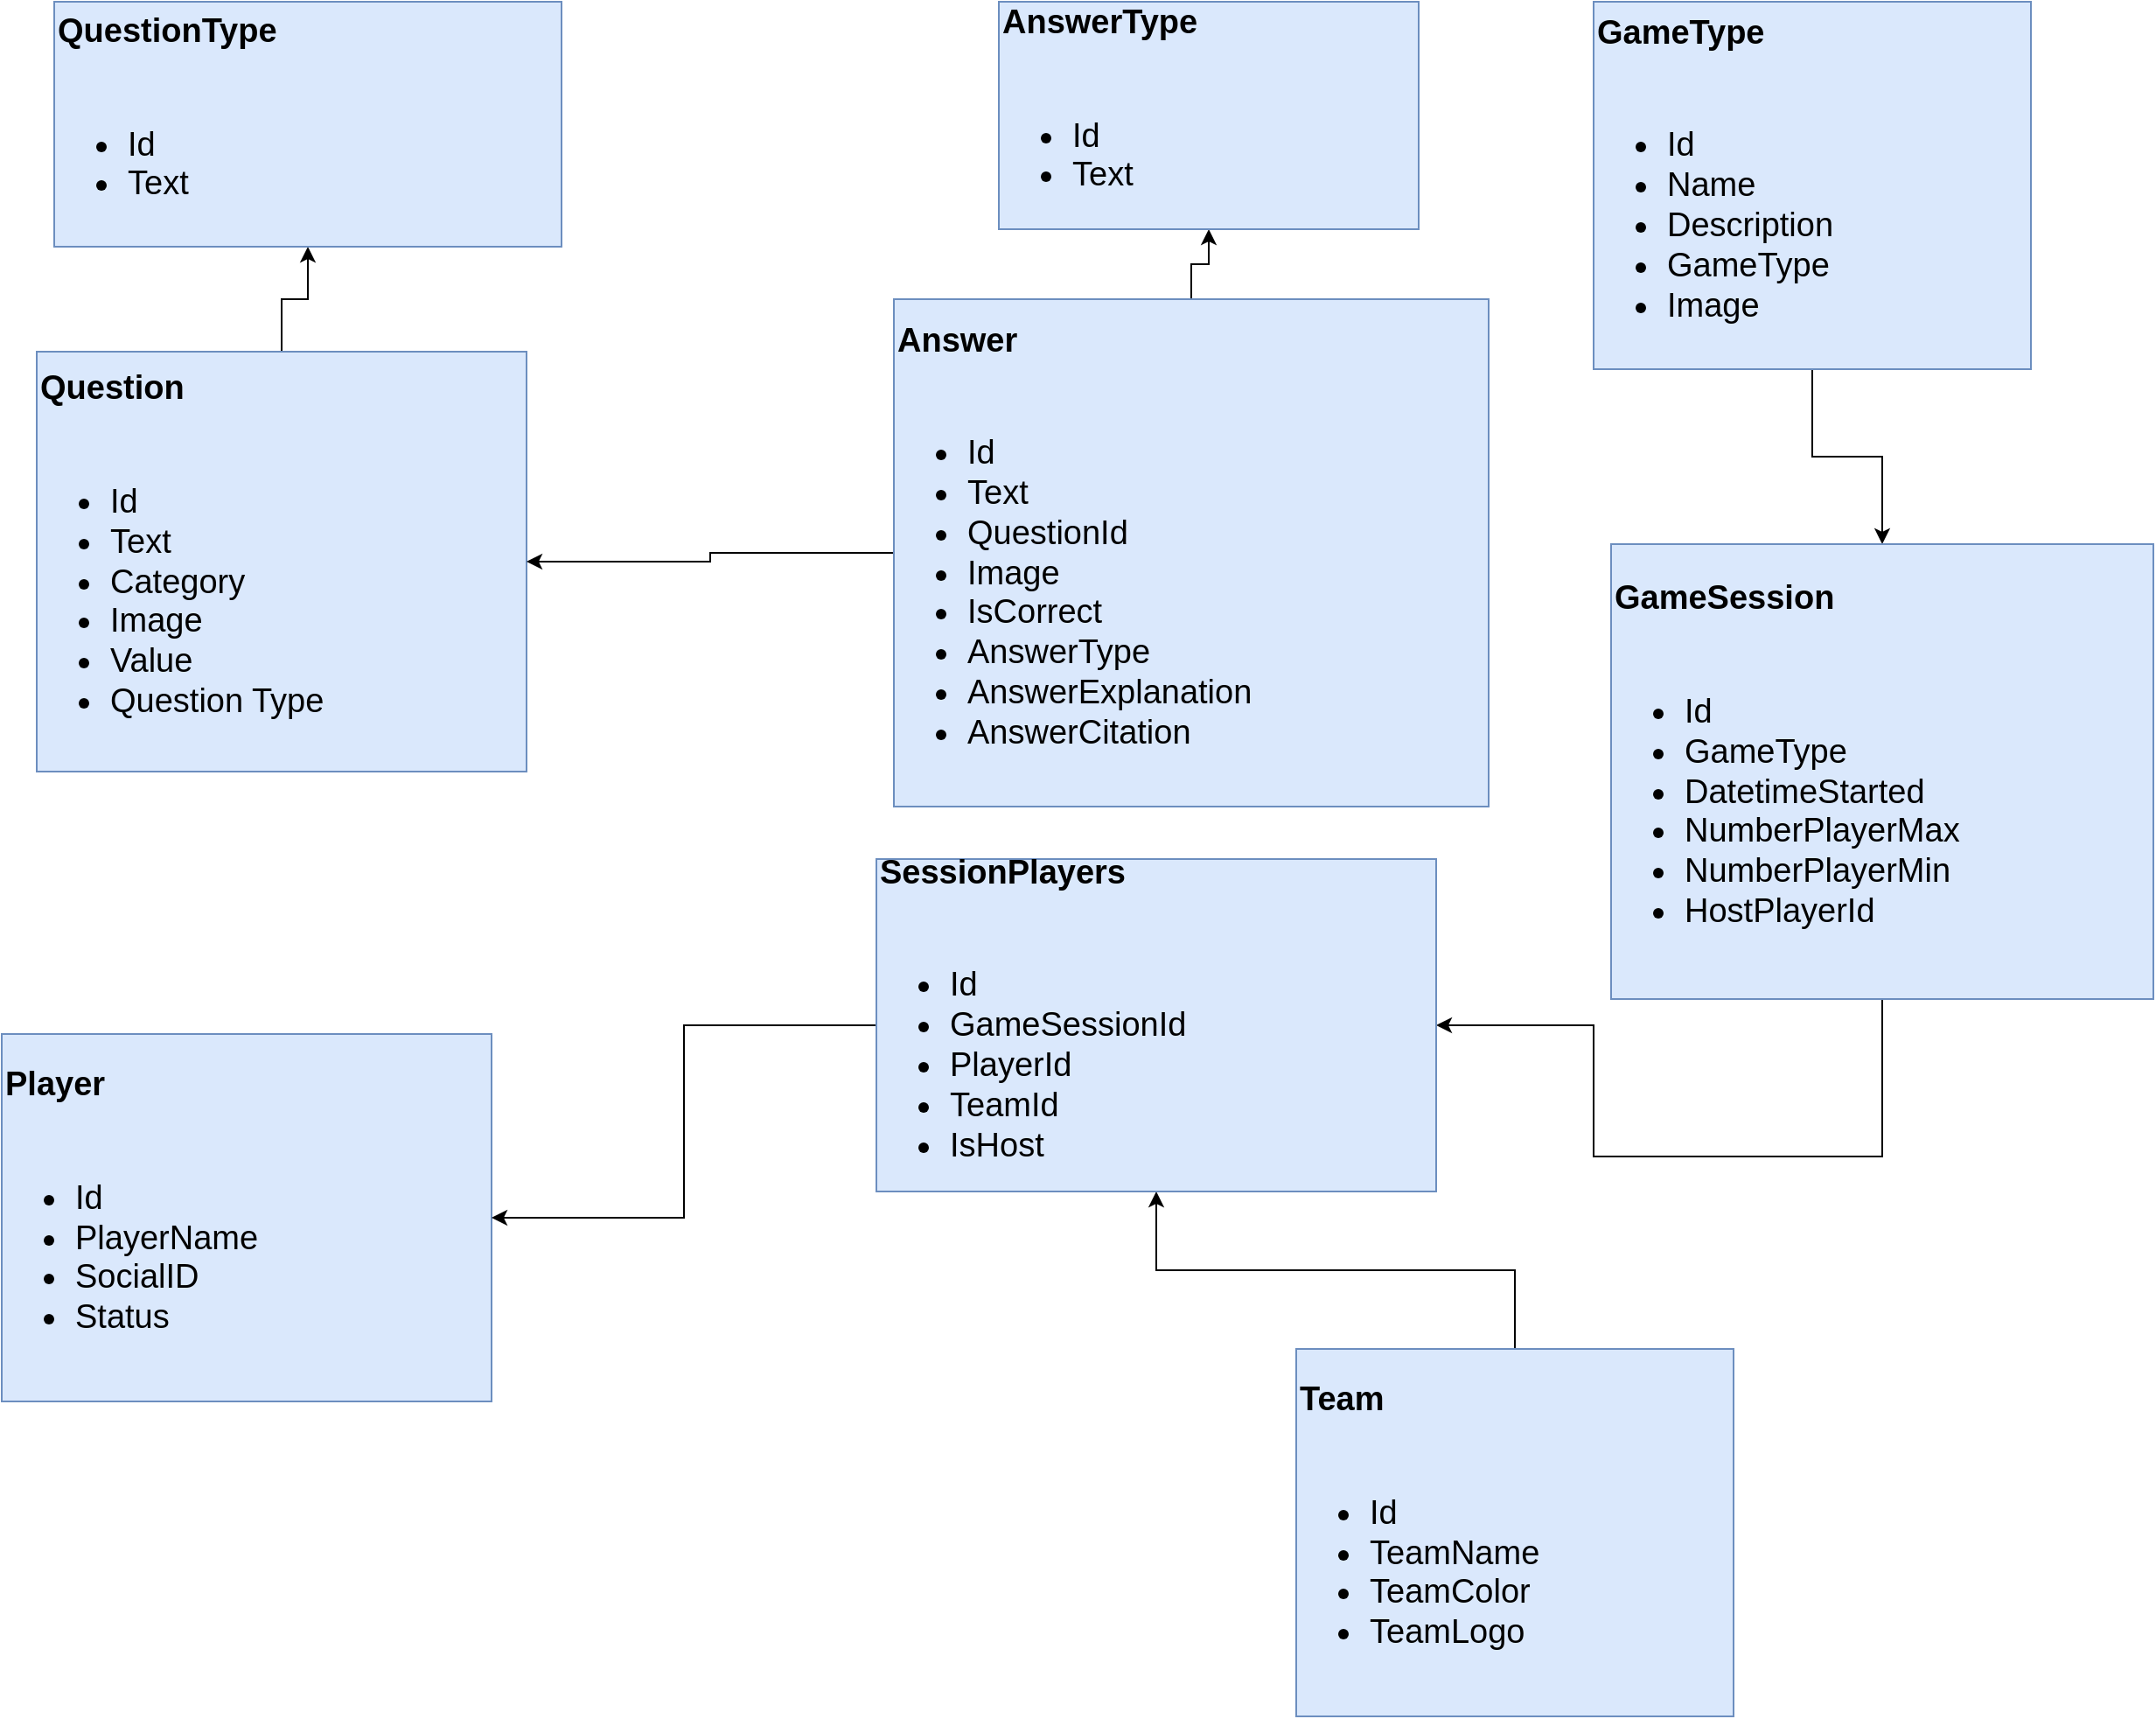 <mxfile version="13.8.1" type="google"><diagram id="7lAHV7HjRmYF7Kq_LR8G" name="Page-1"><mxGraphModel dx="2426" dy="1358" grid="1" gridSize="10" guides="1" tooltips="1" connect="1" arrows="1" fold="1" page="1" pageScale="1" pageWidth="850" pageHeight="1100" math="0" shadow="0"><root><mxCell id="0"/><mxCell id="1" parent="0"/><mxCell id="v2VLaa0s4SNmSXqchmij-5" style="edgeStyle=orthogonalEdgeStyle;rounded=0;orthogonalLoop=1;jettySize=auto;html=1;fontSize=19;" edge="1" parent="1" source="v2VLaa0s4SNmSXqchmij-1" target="v2VLaa0s4SNmSXqchmij-3"><mxGeometry relative="1" as="geometry"/></mxCell><mxCell id="v2VLaa0s4SNmSXqchmij-1" value="&lt;b style=&quot;font-size: 19px&quot;&gt;Question&lt;/b&gt;&lt;br style=&quot;font-size: 19px&quot;&gt;&lt;br style=&quot;font-size: 19px&quot;&gt;&lt;ul style=&quot;font-size: 19px&quot;&gt;&lt;li style=&quot;font-size: 19px&quot;&gt;Id&lt;/li&gt;&lt;li style=&quot;font-size: 19px&quot;&gt;Text&lt;/li&gt;&lt;li style=&quot;font-size: 19px&quot;&gt;Category&lt;/li&gt;&lt;li style=&quot;font-size: 19px&quot;&gt;Image&amp;nbsp;&lt;/li&gt;&lt;li style=&quot;font-size: 19px&quot;&gt;Value&lt;/li&gt;&lt;li style=&quot;font-size: 19px&quot;&gt;Question Type&lt;/li&gt;&lt;/ul&gt;" style="rounded=0;whiteSpace=wrap;html=1;align=left;fontSize=19;fillColor=#dae8fc;strokeColor=#6c8ebf;" vertex="1" parent="1"><mxGeometry x="150" y="220" width="280" height="240" as="geometry"/></mxCell><mxCell id="v2VLaa0s4SNmSXqchmij-6" style="edgeStyle=orthogonalEdgeStyle;rounded=0;orthogonalLoop=1;jettySize=auto;html=1;fontSize=19;" edge="1" parent="1" source="v2VLaa0s4SNmSXqchmij-2" target="v2VLaa0s4SNmSXqchmij-4"><mxGeometry relative="1" as="geometry"/></mxCell><mxCell id="v2VLaa0s4SNmSXqchmij-7" style="edgeStyle=orthogonalEdgeStyle;rounded=0;orthogonalLoop=1;jettySize=auto;html=1;fontSize=19;" edge="1" parent="1" source="v2VLaa0s4SNmSXqchmij-2" target="v2VLaa0s4SNmSXqchmij-1"><mxGeometry relative="1" as="geometry"/></mxCell><mxCell id="v2VLaa0s4SNmSXqchmij-2" value="&lt;b style=&quot;font-size: 19px&quot;&gt;Answer&lt;/b&gt;&lt;br style=&quot;font-size: 19px&quot;&gt;&lt;br style=&quot;font-size: 19px&quot;&gt;&lt;ul style=&quot;font-size: 19px&quot;&gt;&lt;li style=&quot;font-size: 19px&quot;&gt;Id&lt;/li&gt;&lt;li style=&quot;font-size: 19px&quot;&gt;Text&lt;/li&gt;&lt;li style=&quot;font-size: 19px&quot;&gt;QuestionId&lt;/li&gt;&lt;li style=&quot;font-size: 19px&quot;&gt;Image&amp;nbsp;&lt;/li&gt;&lt;li style=&quot;font-size: 19px&quot;&gt;IsCorrect&lt;/li&gt;&lt;li style=&quot;font-size: 19px&quot;&gt;AnswerType&lt;/li&gt;&lt;li style=&quot;font-size: 19px&quot;&gt;AnswerExplanation&lt;/li&gt;&lt;li style=&quot;font-size: 19px&quot;&gt;AnswerCitation&lt;/li&gt;&lt;/ul&gt;" style="rounded=0;whiteSpace=wrap;html=1;align=left;fontSize=19;fillColor=#dae8fc;strokeColor=#6c8ebf;" vertex="1" parent="1"><mxGeometry x="640" y="190" width="340" height="290" as="geometry"/></mxCell><mxCell id="v2VLaa0s4SNmSXqchmij-3" value="&lt;b style=&quot;font-size: 19px&quot;&gt;QuestionType&lt;/b&gt;&lt;br style=&quot;font-size: 19px&quot;&gt;&lt;br style=&quot;font-size: 19px&quot;&gt;&lt;ul style=&quot;font-size: 19px&quot;&gt;&lt;li style=&quot;font-size: 19px&quot;&gt;Id&lt;/li&gt;&lt;li style=&quot;font-size: 19px&quot;&gt;Text&lt;/li&gt;&lt;/ul&gt;" style="rounded=0;whiteSpace=wrap;html=1;align=left;fontSize=19;fillColor=#dae8fc;strokeColor=#6c8ebf;" vertex="1" parent="1"><mxGeometry x="160" y="20" width="290" height="140" as="geometry"/></mxCell><mxCell id="v2VLaa0s4SNmSXqchmij-4" value="&lt;b style=&quot;font-size: 19px&quot;&gt;AnswerType&lt;/b&gt;&lt;br style=&quot;font-size: 19px&quot;&gt;&lt;br style=&quot;font-size: 19px&quot;&gt;&lt;ul style=&quot;font-size: 19px&quot;&gt;&lt;li style=&quot;font-size: 19px&quot;&gt;Id&lt;/li&gt;&lt;li style=&quot;font-size: 19px&quot;&gt;Text&lt;/li&gt;&lt;/ul&gt;" style="rounded=0;whiteSpace=wrap;html=1;align=left;fontSize=19;fillColor=#dae8fc;strokeColor=#6c8ebf;" vertex="1" parent="1"><mxGeometry x="700" y="20" width="240" height="130" as="geometry"/></mxCell><mxCell id="v2VLaa0s4SNmSXqchmij-8" value="&lt;b style=&quot;font-size: 19px&quot;&gt;Player&lt;/b&gt;&lt;br style=&quot;font-size: 19px&quot;&gt;&lt;br style=&quot;font-size: 19px&quot;&gt;&lt;ul style=&quot;font-size: 19px&quot;&gt;&lt;li style=&quot;font-size: 19px&quot;&gt;Id&lt;/li&gt;&lt;li style=&quot;font-size: 19px&quot;&gt;PlayerName&lt;/li&gt;&lt;li style=&quot;font-size: 19px&quot;&gt;SocialID&lt;/li&gt;&lt;li style=&quot;font-size: 19px&quot;&gt;Status&lt;/li&gt;&lt;/ul&gt;" style="rounded=0;whiteSpace=wrap;html=1;align=left;fontSize=19;fillColor=#dae8fc;strokeColor=#6c8ebf;" vertex="1" parent="1"><mxGeometry x="130" y="610" width="280" height="210" as="geometry"/></mxCell><mxCell id="v2VLaa0s4SNmSXqchmij-10" style="edgeStyle=orthogonalEdgeStyle;rounded=0;orthogonalLoop=1;jettySize=auto;html=1;fontSize=19;" edge="1" parent="1" source="v2VLaa0s4SNmSXqchmij-9" target="v2VLaa0s4SNmSXqchmij-18"><mxGeometry relative="1" as="geometry"/></mxCell><mxCell id="v2VLaa0s4SNmSXqchmij-9" value="&lt;b&gt;Team&lt;/b&gt;&lt;br style=&quot;font-size: 19px&quot;&gt;&lt;br style=&quot;font-size: 19px&quot;&gt;&lt;ul style=&quot;font-size: 19px&quot;&gt;&lt;li style=&quot;font-size: 19px&quot;&gt;Id&lt;/li&gt;&lt;li style=&quot;font-size: 19px&quot;&gt;TeamName&lt;/li&gt;&lt;li style=&quot;font-size: 19px&quot;&gt;TeamColor&lt;/li&gt;&lt;li style=&quot;font-size: 19px&quot;&gt;TeamLogo&lt;/li&gt;&lt;/ul&gt;" style="rounded=0;whiteSpace=wrap;html=1;align=left;fontSize=19;fillColor=#dae8fc;strokeColor=#6c8ebf;" vertex="1" parent="1"><mxGeometry x="870" y="790" width="250" height="210" as="geometry"/></mxCell><mxCell id="v2VLaa0s4SNmSXqchmij-22" style="edgeStyle=orthogonalEdgeStyle;rounded=0;orthogonalLoop=1;jettySize=auto;html=1;fontSize=19;" edge="1" parent="1" source="v2VLaa0s4SNmSXqchmij-11" target="v2VLaa0s4SNmSXqchmij-12"><mxGeometry relative="1" as="geometry"/></mxCell><mxCell id="v2VLaa0s4SNmSXqchmij-11" value="&lt;b&gt;GameType&lt;/b&gt;&lt;br style=&quot;font-size: 19px&quot;&gt;&lt;br style=&quot;font-size: 19px&quot;&gt;&lt;ul style=&quot;font-size: 19px&quot;&gt;&lt;li style=&quot;font-size: 19px&quot;&gt;Id&lt;/li&gt;&lt;li style=&quot;font-size: 19px&quot;&gt;Name&lt;/li&gt;&lt;li style=&quot;font-size: 19px&quot;&gt;Description&lt;/li&gt;&lt;li style=&quot;font-size: 19px&quot;&gt;GameType&lt;/li&gt;&lt;li style=&quot;font-size: 19px&quot;&gt;Image&amp;nbsp;&lt;/li&gt;&lt;/ul&gt;" style="rounded=0;whiteSpace=wrap;html=1;align=left;fontSize=19;fillColor=#dae8fc;strokeColor=#6c8ebf;" vertex="1" parent="1"><mxGeometry x="1040" y="20" width="250" height="210" as="geometry"/></mxCell><mxCell id="v2VLaa0s4SNmSXqchmij-19" style="edgeStyle=orthogonalEdgeStyle;rounded=0;orthogonalLoop=1;jettySize=auto;html=1;fontSize=19;" edge="1" parent="1" source="v2VLaa0s4SNmSXqchmij-12" target="v2VLaa0s4SNmSXqchmij-18"><mxGeometry relative="1" as="geometry"><Array as="points"><mxPoint x="1205" y="680"/><mxPoint x="1040" y="680"/><mxPoint x="1040" y="605"/></Array></mxGeometry></mxCell><mxCell id="v2VLaa0s4SNmSXqchmij-12" value="&lt;b&gt;GameSession&lt;/b&gt;&lt;br style=&quot;font-size: 19px&quot;&gt;&lt;br style=&quot;font-size: 19px&quot;&gt;&lt;ul style=&quot;font-size: 19px&quot;&gt;&lt;li style=&quot;font-size: 19px&quot;&gt;Id&lt;/li&gt;&lt;li style=&quot;font-size: 19px&quot;&gt;GameType&lt;/li&gt;&lt;li style=&quot;font-size: 19px&quot;&gt;DatetimeStarted&lt;/li&gt;&lt;li style=&quot;font-size: 19px&quot;&gt;NumberPlayerMax&lt;/li&gt;&lt;li&gt;NumberPlayerMin&lt;/li&gt;&lt;li&gt;HostPlayerId&lt;/li&gt;&lt;/ul&gt;" style="rounded=0;whiteSpace=wrap;html=1;align=left;fontSize=19;fillColor=#dae8fc;strokeColor=#6c8ebf;" vertex="1" parent="1"><mxGeometry x="1050" y="330" width="310" height="260" as="geometry"/></mxCell><mxCell id="v2VLaa0s4SNmSXqchmij-24" style="edgeStyle=orthogonalEdgeStyle;rounded=0;orthogonalLoop=1;jettySize=auto;html=1;exitX=0;exitY=0.5;exitDx=0;exitDy=0;fontSize=19;" edge="1" parent="1" source="v2VLaa0s4SNmSXqchmij-18" target="v2VLaa0s4SNmSXqchmij-8"><mxGeometry relative="1" as="geometry"/></mxCell><mxCell id="v2VLaa0s4SNmSXqchmij-18" value="&lt;b&gt;SessionPlayers&lt;/b&gt;&lt;br style=&quot;font-size: 19px&quot;&gt;&lt;br style=&quot;font-size: 19px&quot;&gt;&lt;ul style=&quot;font-size: 19px&quot;&gt;&lt;li style=&quot;font-size: 19px&quot;&gt;Id&lt;/li&gt;&lt;li style=&quot;font-size: 19px&quot;&gt;GameSessionId&lt;/li&gt;&lt;li style=&quot;font-size: 19px&quot;&gt;PlayerId&lt;/li&gt;&lt;li style=&quot;font-size: 19px&quot;&gt;TeamId&lt;/li&gt;&lt;li style=&quot;font-size: 19px&quot;&gt;IsHost&lt;/li&gt;&lt;/ul&gt;" style="rounded=0;whiteSpace=wrap;html=1;align=left;fontSize=19;fillColor=#dae8fc;strokeColor=#6c8ebf;" vertex="1" parent="1"><mxGeometry x="630" y="510" width="320" height="190" as="geometry"/></mxCell></root></mxGraphModel></diagram></mxfile>